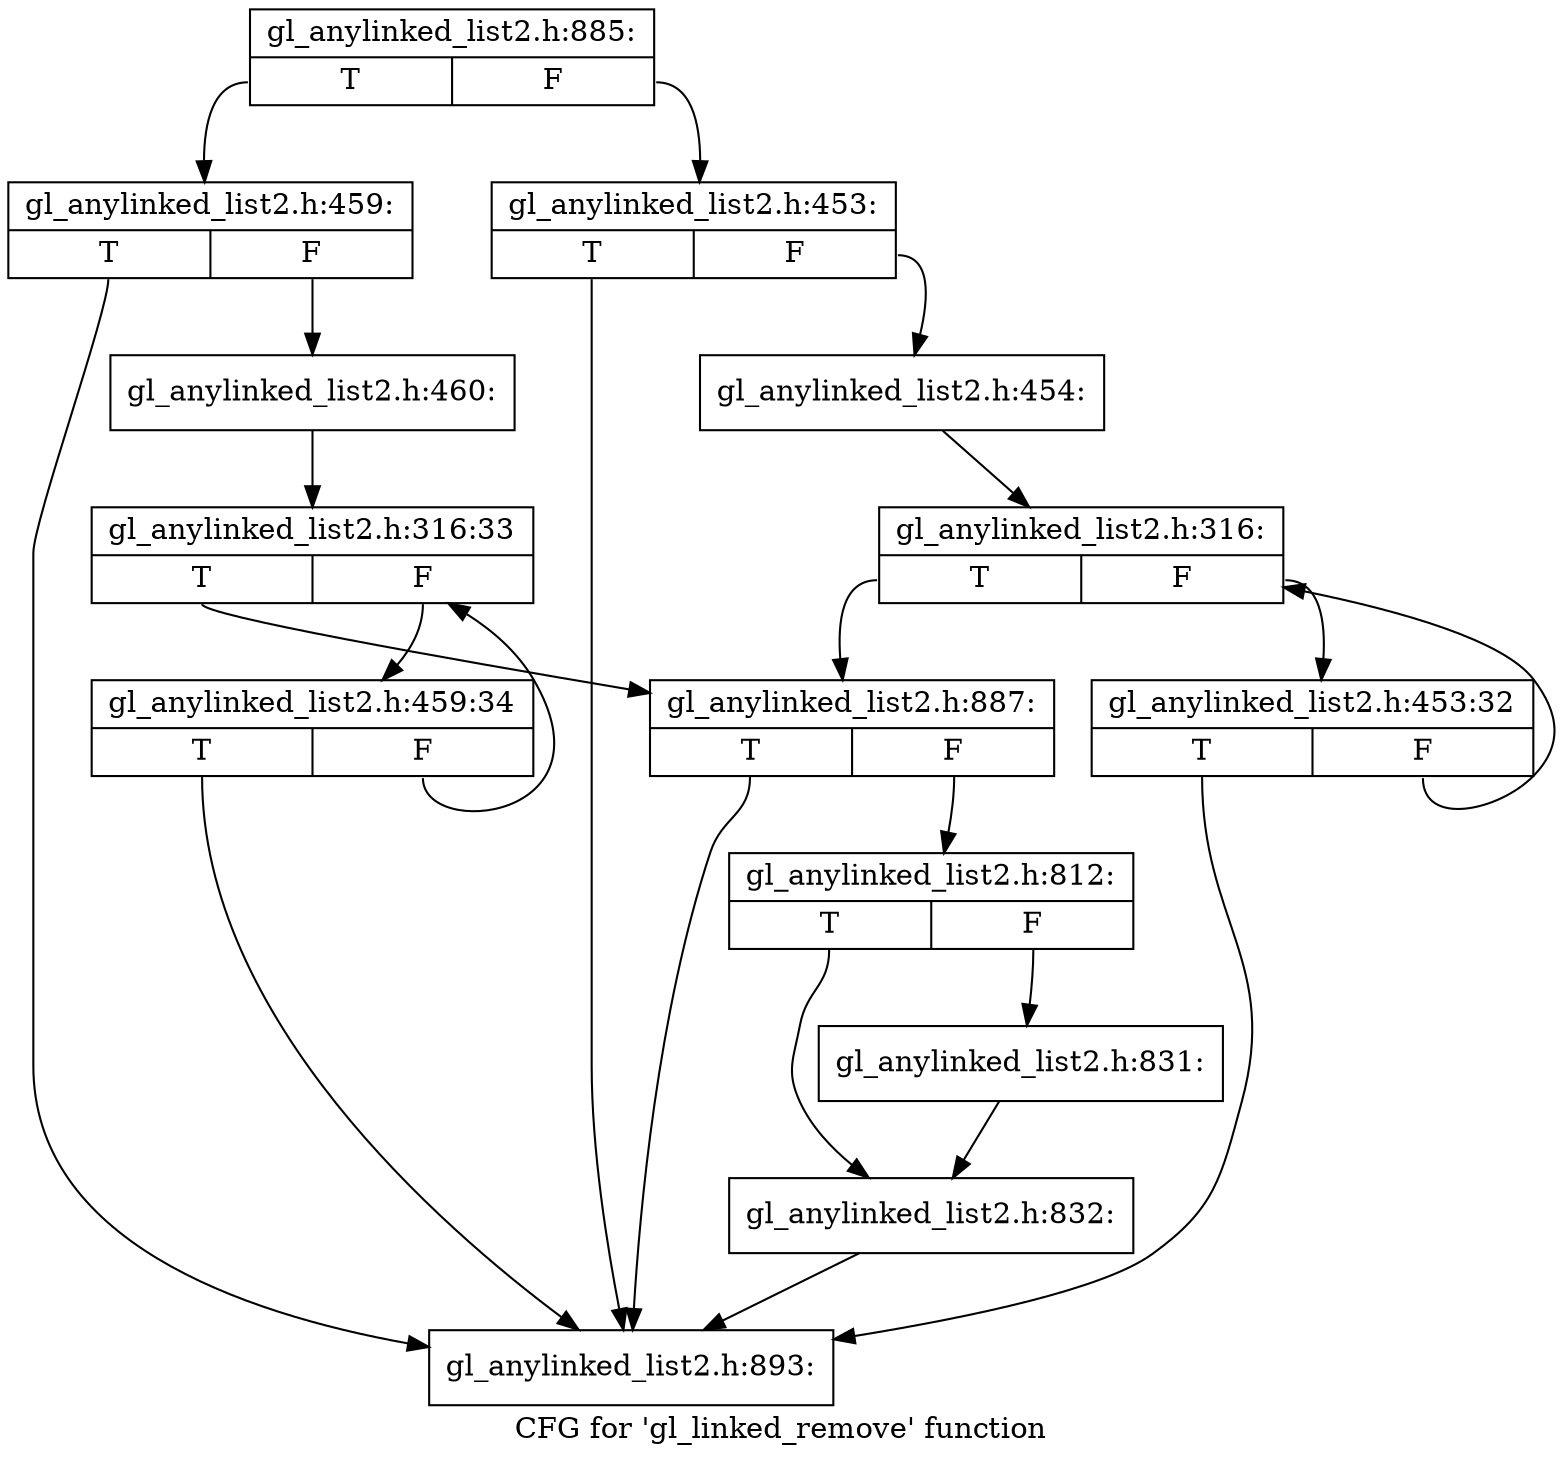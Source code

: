 digraph "CFG for 'gl_linked_remove' function" {
	label="CFG for 'gl_linked_remove' function";

	Node0xc775930 [shape=record,label="{gl_anylinked_list2.h:885:|{<s0>T|<s1>F}}"];
	Node0xc775930:s0 -> Node0xc7bb000;
	Node0xc775930:s1 -> Node0xc736a50;
	Node0xc736a50 [shape=record,label="{gl_anylinked_list2.h:453:|{<s0>T|<s1>F}}"];
	Node0xc736a50:s0 -> Node0xc788080;
	Node0xc736a50:s1 -> Node0xc87db70;
	Node0xc87db70 [shape=record,label="{gl_anylinked_list2.h:454:}"];
	Node0xc87db70 -> Node0xc783650;
	Node0xc783650 [shape=record,label="{gl_anylinked_list2.h:316:|{<s0>T|<s1>F}}"];
	Node0xc783650:s0 -> Node0xc74bfc0;
	Node0xc783650:s1 -> Node0xc75c8f0;
	Node0xc75c8f0 [shape=record,label="{gl_anylinked_list2.h:453:32|{<s0>T|<s1>F}}"];
	Node0xc75c8f0:s0 -> Node0xc788080;
	Node0xc75c8f0:s1 -> Node0xc783650;
	Node0xc7bb000 [shape=record,label="{gl_anylinked_list2.h:459:|{<s0>T|<s1>F}}"];
	Node0xc7bb000:s0 -> Node0xc788080;
	Node0xc7bb000:s1 -> Node0xc891420;
	Node0xc891420 [shape=record,label="{gl_anylinked_list2.h:460:}"];
	Node0xc891420 -> Node0xc737df0;
	Node0xc737df0 [shape=record,label="{gl_anylinked_list2.h:316:33|{<s0>T|<s1>F}}"];
	Node0xc737df0:s0 -> Node0xc74bfc0;
	Node0xc737df0:s1 -> Node0xc7b97c0;
	Node0xc7b97c0 [shape=record,label="{gl_anylinked_list2.h:459:34|{<s0>T|<s1>F}}"];
	Node0xc7b97c0:s0 -> Node0xc788080;
	Node0xc7b97c0:s1 -> Node0xc737df0;
	Node0xc74bfc0 [shape=record,label="{gl_anylinked_list2.h:887:|{<s0>T|<s1>F}}"];
	Node0xc74bfc0:s0 -> Node0xc788080;
	Node0xc74bfc0:s1 -> Node0xc787830;
	Node0xc787830 [shape=record,label="{gl_anylinked_list2.h:812:|{<s0>T|<s1>F}}"];
	Node0xc787830:s0 -> Node0xc7536d0;
	Node0xc787830:s1 -> Node0xc72b3f0;
	Node0xc72b3f0 [shape=record,label="{gl_anylinked_list2.h:831:}"];
	Node0xc72b3f0 -> Node0xc7536d0;
	Node0xc7536d0 [shape=record,label="{gl_anylinked_list2.h:832:}"];
	Node0xc7536d0 -> Node0xc788080;
	Node0xc788080 [shape=record,label="{gl_anylinked_list2.h:893:}"];
}
